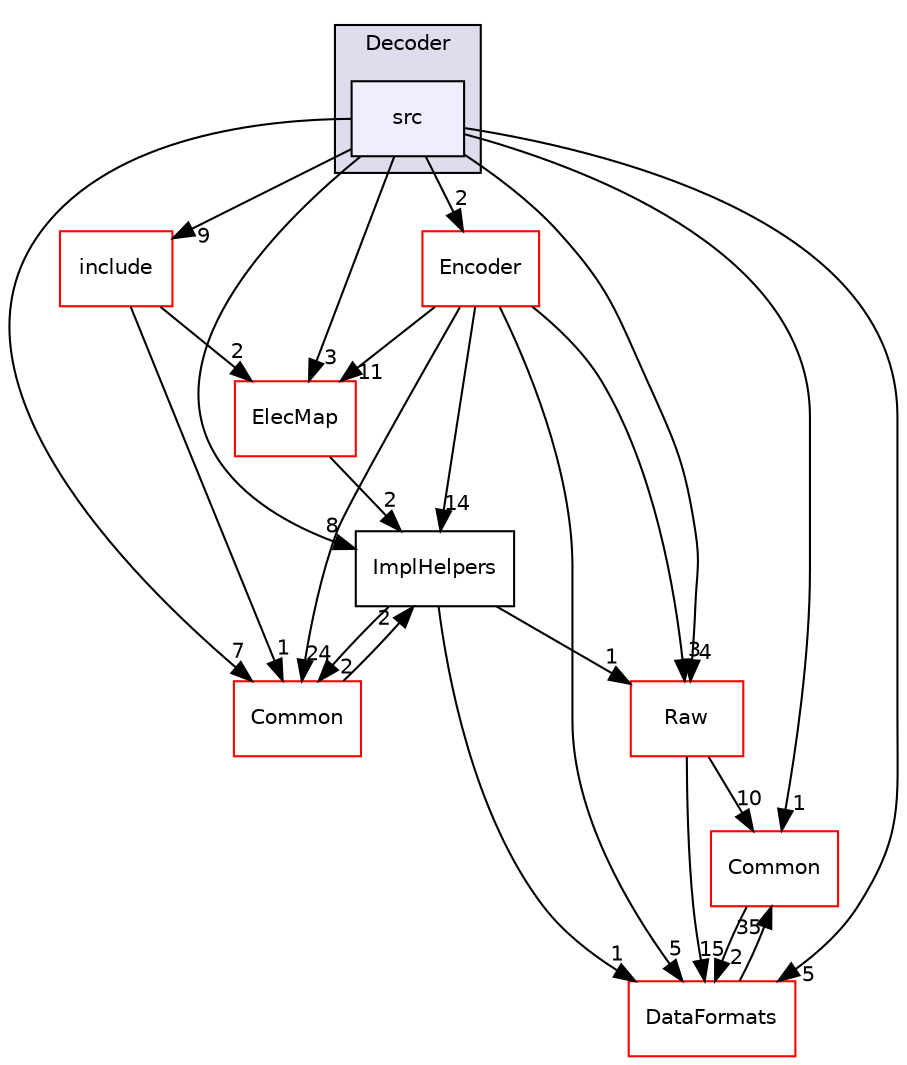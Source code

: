 digraph "/home/travis/build/AliceO2Group/AliceO2/Detectors/MUON/MCH/Raw/Decoder/src" {
  bgcolor=transparent;
  compound=true
  node [ fontsize="10", fontname="Helvetica"];
  edge [ labelfontsize="10", labelfontname="Helvetica"];
  subgraph clusterdir_060542ae88c3eb8c9b22a30de881a7e9 {
    graph [ bgcolor="#ddddee", pencolor="black", label="Decoder" fontname="Helvetica", fontsize="10", URL="dir_060542ae88c3eb8c9b22a30de881a7e9.html"]
  dir_5cf327fcf87e9e676182b837d15f78ab [shape=box, label="src", style="filled", fillcolor="#eeeeff", pencolor="black", URL="dir_5cf327fcf87e9e676182b837d15f78ab.html"];
  }
  dir_0cfbacb297625179725e3de4f30c0e94 [shape=box label="ElecMap" color="red" URL="dir_0cfbacb297625179725e3de4f30c0e94.html"];
  dir_55964488a5749f1fcba45aaf4e122cee [shape=box label="Common" color="red" URL="dir_55964488a5749f1fcba45aaf4e122cee.html"];
  dir_cfadcf1c28477e06298c128044978e91 [shape=box label="ImplHelpers" URL="dir_cfadcf1c28477e06298c128044978e91.html"];
  dir_4ab6b4cc6a7edbff49100e9123df213f [shape=box label="Common" color="red" URL="dir_4ab6b4cc6a7edbff49100e9123df213f.html"];
  dir_934398cf98861ce15dff28db7cb4f35f [shape=box label="Encoder" color="red" URL="dir_934398cf98861ce15dff28db7cb4f35f.html"];
  dir_10dbadd582c5f56f2a579debde05dc79 [shape=box label="include" color="red" URL="dir_10dbadd582c5f56f2a579debde05dc79.html"];
  dir_26637d1bd82229bc9ed97f7e706be743 [shape=box label="Raw" color="red" URL="dir_26637d1bd82229bc9ed97f7e706be743.html"];
  dir_2171f7ec022c5423887b07c69b2f5b48 [shape=box label="DataFormats" color="red" URL="dir_2171f7ec022c5423887b07c69b2f5b48.html"];
  dir_0cfbacb297625179725e3de4f30c0e94->dir_cfadcf1c28477e06298c128044978e91 [headlabel="2", labeldistance=1.5 headhref="dir_000421_000556.html"];
  dir_55964488a5749f1fcba45aaf4e122cee->dir_cfadcf1c28477e06298c128044978e91 [headlabel="2", labeldistance=1.5 headhref="dir_000544_000556.html"];
  dir_cfadcf1c28477e06298c128044978e91->dir_55964488a5749f1fcba45aaf4e122cee [headlabel="2", labeldistance=1.5 headhref="dir_000556_000544.html"];
  dir_cfadcf1c28477e06298c128044978e91->dir_26637d1bd82229bc9ed97f7e706be743 [headlabel="1", labeldistance=1.5 headhref="dir_000556_000577.html"];
  dir_cfadcf1c28477e06298c128044978e91->dir_2171f7ec022c5423887b07c69b2f5b48 [headlabel="1", labeldistance=1.5 headhref="dir_000556_000077.html"];
  dir_4ab6b4cc6a7edbff49100e9123df213f->dir_2171f7ec022c5423887b07c69b2f5b48 [headlabel="2", labeldistance=1.5 headhref="dir_000028_000077.html"];
  dir_934398cf98861ce15dff28db7cb4f35f->dir_0cfbacb297625179725e3de4f30c0e94 [headlabel="11", labeldistance=1.5 headhref="dir_000431_000421.html"];
  dir_934398cf98861ce15dff28db7cb4f35f->dir_55964488a5749f1fcba45aaf4e122cee [headlabel="24", labeldistance=1.5 headhref="dir_000431_000544.html"];
  dir_934398cf98861ce15dff28db7cb4f35f->dir_cfadcf1c28477e06298c128044978e91 [headlabel="14", labeldistance=1.5 headhref="dir_000431_000556.html"];
  dir_934398cf98861ce15dff28db7cb4f35f->dir_26637d1bd82229bc9ed97f7e706be743 [headlabel="3", labeldistance=1.5 headhref="dir_000431_000577.html"];
  dir_934398cf98861ce15dff28db7cb4f35f->dir_2171f7ec022c5423887b07c69b2f5b48 [headlabel="5", labeldistance=1.5 headhref="dir_000431_000077.html"];
  dir_5cf327fcf87e9e676182b837d15f78ab->dir_0cfbacb297625179725e3de4f30c0e94 [headlabel="3", labeldistance=1.5 headhref="dir_000552_000421.html"];
  dir_5cf327fcf87e9e676182b837d15f78ab->dir_55964488a5749f1fcba45aaf4e122cee [headlabel="7", labeldistance=1.5 headhref="dir_000552_000544.html"];
  dir_5cf327fcf87e9e676182b837d15f78ab->dir_cfadcf1c28477e06298c128044978e91 [headlabel="8", labeldistance=1.5 headhref="dir_000552_000556.html"];
  dir_5cf327fcf87e9e676182b837d15f78ab->dir_4ab6b4cc6a7edbff49100e9123df213f [headlabel="1", labeldistance=1.5 headhref="dir_000552_000028.html"];
  dir_5cf327fcf87e9e676182b837d15f78ab->dir_934398cf98861ce15dff28db7cb4f35f [headlabel="2", labeldistance=1.5 headhref="dir_000552_000431.html"];
  dir_5cf327fcf87e9e676182b837d15f78ab->dir_10dbadd582c5f56f2a579debde05dc79 [headlabel="9", labeldistance=1.5 headhref="dir_000552_000550.html"];
  dir_5cf327fcf87e9e676182b837d15f78ab->dir_26637d1bd82229bc9ed97f7e706be743 [headlabel="4", labeldistance=1.5 headhref="dir_000552_000577.html"];
  dir_5cf327fcf87e9e676182b837d15f78ab->dir_2171f7ec022c5423887b07c69b2f5b48 [headlabel="5", labeldistance=1.5 headhref="dir_000552_000077.html"];
  dir_10dbadd582c5f56f2a579debde05dc79->dir_0cfbacb297625179725e3de4f30c0e94 [headlabel="2", labeldistance=1.5 headhref="dir_000550_000421.html"];
  dir_10dbadd582c5f56f2a579debde05dc79->dir_55964488a5749f1fcba45aaf4e122cee [headlabel="1", labeldistance=1.5 headhref="dir_000550_000544.html"];
  dir_26637d1bd82229bc9ed97f7e706be743->dir_4ab6b4cc6a7edbff49100e9123df213f [headlabel="10", labeldistance=1.5 headhref="dir_000577_000028.html"];
  dir_26637d1bd82229bc9ed97f7e706be743->dir_2171f7ec022c5423887b07c69b2f5b48 [headlabel="15", labeldistance=1.5 headhref="dir_000577_000077.html"];
  dir_2171f7ec022c5423887b07c69b2f5b48->dir_4ab6b4cc6a7edbff49100e9123df213f [headlabel="35", labeldistance=1.5 headhref="dir_000077_000028.html"];
}
